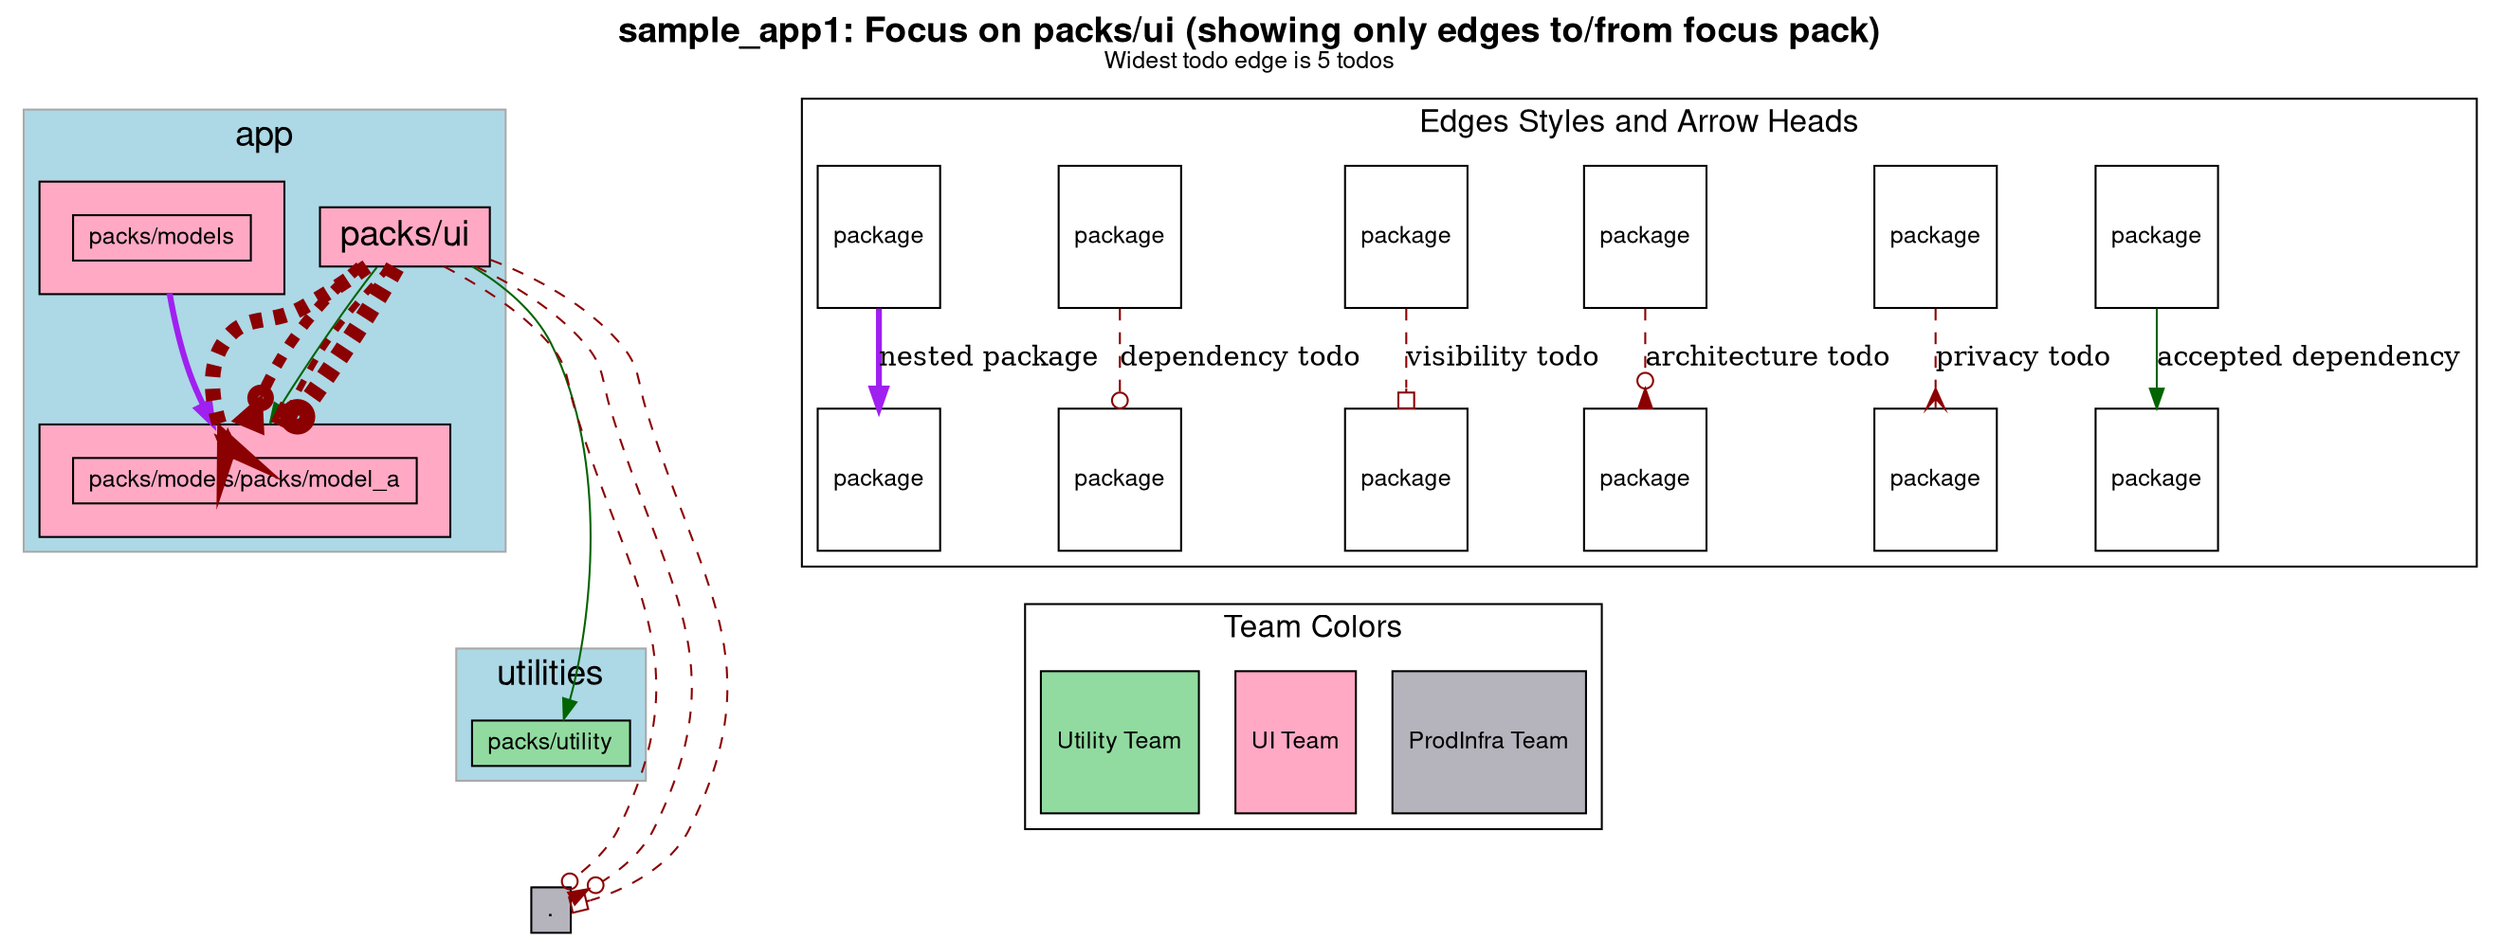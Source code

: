 digraph package_diagram {
  rankdir=TD
  graph [
    labelloc="t"
    fontname="Helvetica,Arial,sans-serif"
    dpi=100
    layout=dot
    label=<<b>sample_app1: Focus on packs/ui (showing only edges to/from focus pack)</b><br/><font point-size='12'>Widest todo edge is 5 todos</font>>
    fontsize=18
  ]
  node [
    fontname="Helvetica,Arial,sans-serif"
    fontsize=26.0
    fontcolor=black
    fillcolor=white
    color=black
    height=1.0
    style=filled
    shape=plain
  ]
    subgraph app {
      shape=box
      color=darkgrey
      fillcolor=lightblue
      style=filled
        label="app"
        cluster=true
        rank = 0        "packs/models" [
            fontsize=12.0
              URL="https://github.com/rubyatscale/visualize_packwerk/tree/main/spec/sample_app/packs/models"

              style=filled
              fillcolor="#FFA9C5"
            label= <
                <table border='0' cellborder='1' cellspacing='0' cellpadding='16'><tr><td>
                  <table border='0' cellborder='1' cellspacing='0' cellpadding='4'>
                    <tr> <td port='private'> packs/models </td> </tr>
                  </table>
                </td></tr></table>
              >
          ]
        
        "packs/models/packs/model_a" [
            fontsize=12.0
              URL="https://github.com/rubyatscale/visualize_packwerk/tree/main/spec/sample_app/packs/models/packs/model_a"

              style=filled
              fillcolor="#FFA9C5"
            label= <
                <table border='0' cellborder='1' cellspacing='0' cellpadding='16'><tr><td>
                  <table border='0' cellborder='1' cellspacing='0' cellpadding='4'>
                    <tr> <td port='private'> packs/models/packs/model_a </td> </tr>
                  </table>
                </td></tr></table>
              >
          ]
        
        "packs/ui" [
            fontsize=18.0
              URL="https://github.com/rubyatscale/visualize_packwerk/tree/main/spec/sample_app/packs/ui"

              style=filled
              fillcolor="#FFA9C5"
            label= <
                <table border='0' cellborder='1' cellspacing='0' cellpadding='4'>
                  <tr> <td align='left'> packs/ui </td> </tr>
                </table>
              >
          ]
        
    }
    subgraph utilities {
      shape=box
      color=darkgrey
      fillcolor=lightblue
      style=filled
        label="utilities"
        cluster=true
        rank = 1        "packs/utility" [
            fontsize=12.0
              URL="https://github.com/rubyatscale/visualize_packwerk/tree/main/spec/sample_app/packs/utility"

              style=filled
              fillcolor="#91DBA0"
            label= <
                <table border='0' cellborder='1' cellspacing='0' cellpadding='4'>
                  <tr> <td align='left'> packs/utility </td> </tr>
                </table>
              >
          ]
        
    }
              "packs/models" -> "packs/utility" [ style=invis ]
              "packs/models/packs/model_a" -> "packs/utility" [ style=invis ]
              "packs/ui" -> "packs/utility" [ style=invis ]
    subgraph NotInLayer {
      shape=box
      color=darkgrey
      fillcolor=lightblue
      style=filled
        cluster=false
        "." [
            fontsize=12.0
              URL="https://github.com/rubyatscale/visualize_packwerk/tree/main/spec/sample_app/"

              style=filled
              fillcolor="#B5B4BD"
            label= <
                <table border='0' cellborder='1' cellspacing='0' cellpadding='4'>
                  <tr> <td align='left'> . </td> </tr>
                </table>
              >
          ]
        
    }
              "packs/utility" -> "." [ style=invis ]
          "packs/ui" -> "packs/models/packs/model_a" [ color=darkgreen ]
          "packs/ui" -> "packs/utility" [ color=darkgreen ]
            "packs/ui" -> "." [ color=darkred style=dashed
                constraint=false
              # headlabel="dependency"
                arrowhead=odot
              penwidth=1.0            ]
            "packs/ui" -> "." [ color=darkred style=dashed
                constraint=false
              # headlabel="architecture"
                arrowhead=invodot
              penwidth=1.0            ]
            "packs/ui" -> "." [ color=darkred style=dashed
                constraint=false
              # headlabel="visibility"
                arrowhead=obox
              penwidth=1.0            ]
            "packs/ui" -> "packs/models/packs/model_a" [ color=darkred style=dashed
                constraint=false
              # headlabel="dependency"
                arrowhead=odot
              penwidth=10.0            ]
            "packs/ui" -> "packs/models/packs/model_a":private [ color=darkred style=dashed
                constraint=false
              # headlabel="privacy"
                arrowhead=crow
              penwidth=7.75            ]
            "packs/ui" -> "packs/models/packs/model_a" [ color=darkred style=dashed
                constraint=false
              # headlabel="architecture"
                arrowhead=invodot
              penwidth=5.5            ]
            "packs/ui" -> "packs/models/packs/model_a" [ color=darkred style=dashed
                constraint=false
              # headlabel="visibility"
                arrowhead=obox
              penwidth=3.25            ]
        "packs/models" -> "packs/models/packs/model_a" [ color=purple penwidth=3 ]
    subgraph cluster_legend {
      fontsize=16
      label="Edges Styles and Arrow Heads"
      A [ fontsize=12 shape=box label="package"]
      B [ fontsize=12 shape=box label="package"]
      C [ fontsize=12 shape=box label="package"]
      D [ fontsize=12 shape=box label="package"]
      E [ fontsize=12 shape=box label="package"]
      F [ fontsize=12 shape=box label="package"]
      G [ fontsize=12 shape=box label="package"]
      H [ fontsize=12 shape=box label="package"]
      I [ fontsize=12 shape=box label="package"]
      J [ fontsize=12 shape=box label="package"]
      K [ fontsize=12 shape=box label="package"]
      L [ fontsize=12 shape=box label="package"]
      A -> B [label="accepted dependency" color=darkgreen]
      C -> D [label="privacy todo" color=darkred style=dashed arrowhead=crow]
      E -> F [label="architecture todo" color=darkred style=dashed arrowhead=invodot]
      G -> H [label="visibility todo" color=darkred style=dashed arrowhead=obox]
      I -> J [label="dependency todo" color=darkred style=dashed arrowhead=odot]
      K -> L [label="nested package" color=purple penwidth=3]
    }
  subgraph cluster_teams_legend {
    fontsize=16
    label="Team Colors"

      "ProdInfra TeamProdInfra Team" [
        label="ProdInfra Team"
        style=filled
        fillcolor="#B5B4BD"
        fontsize=12
        shape=box
      ]

      "UI TeamUI Team" [
        label="UI Team"
        style=filled
        fillcolor="#FFA9C5"
        fontsize=12
        shape=box
      ]

      "Utility TeamUtility Team" [
        label="Utility Team"
        style=filled
        fillcolor="#91DBA0"
        fontsize=12
        shape=box
      ]

  }
    J -> "Utility TeamUtility Team" [style=invis]
}
